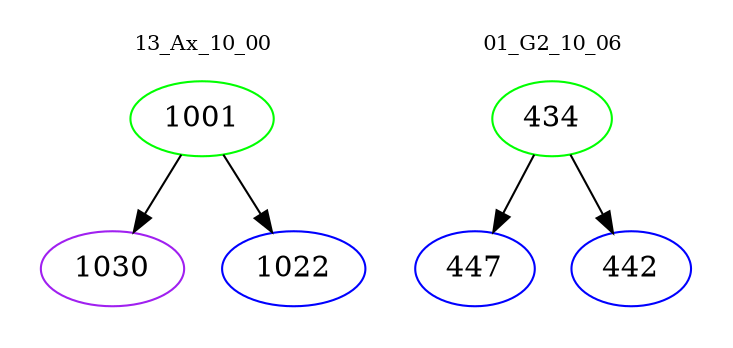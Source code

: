 digraph{
subgraph cluster_0 {
color = white
label = "13_Ax_10_00";
fontsize=10;
T0_1001 [label="1001", color="green"]
T0_1001 -> T0_1030 [color="black"]
T0_1030 [label="1030", color="purple"]
T0_1001 -> T0_1022 [color="black"]
T0_1022 [label="1022", color="blue"]
}
subgraph cluster_1 {
color = white
label = "01_G2_10_06";
fontsize=10;
T1_434 [label="434", color="green"]
T1_434 -> T1_447 [color="black"]
T1_447 [label="447", color="blue"]
T1_434 -> T1_442 [color="black"]
T1_442 [label="442", color="blue"]
}
}
